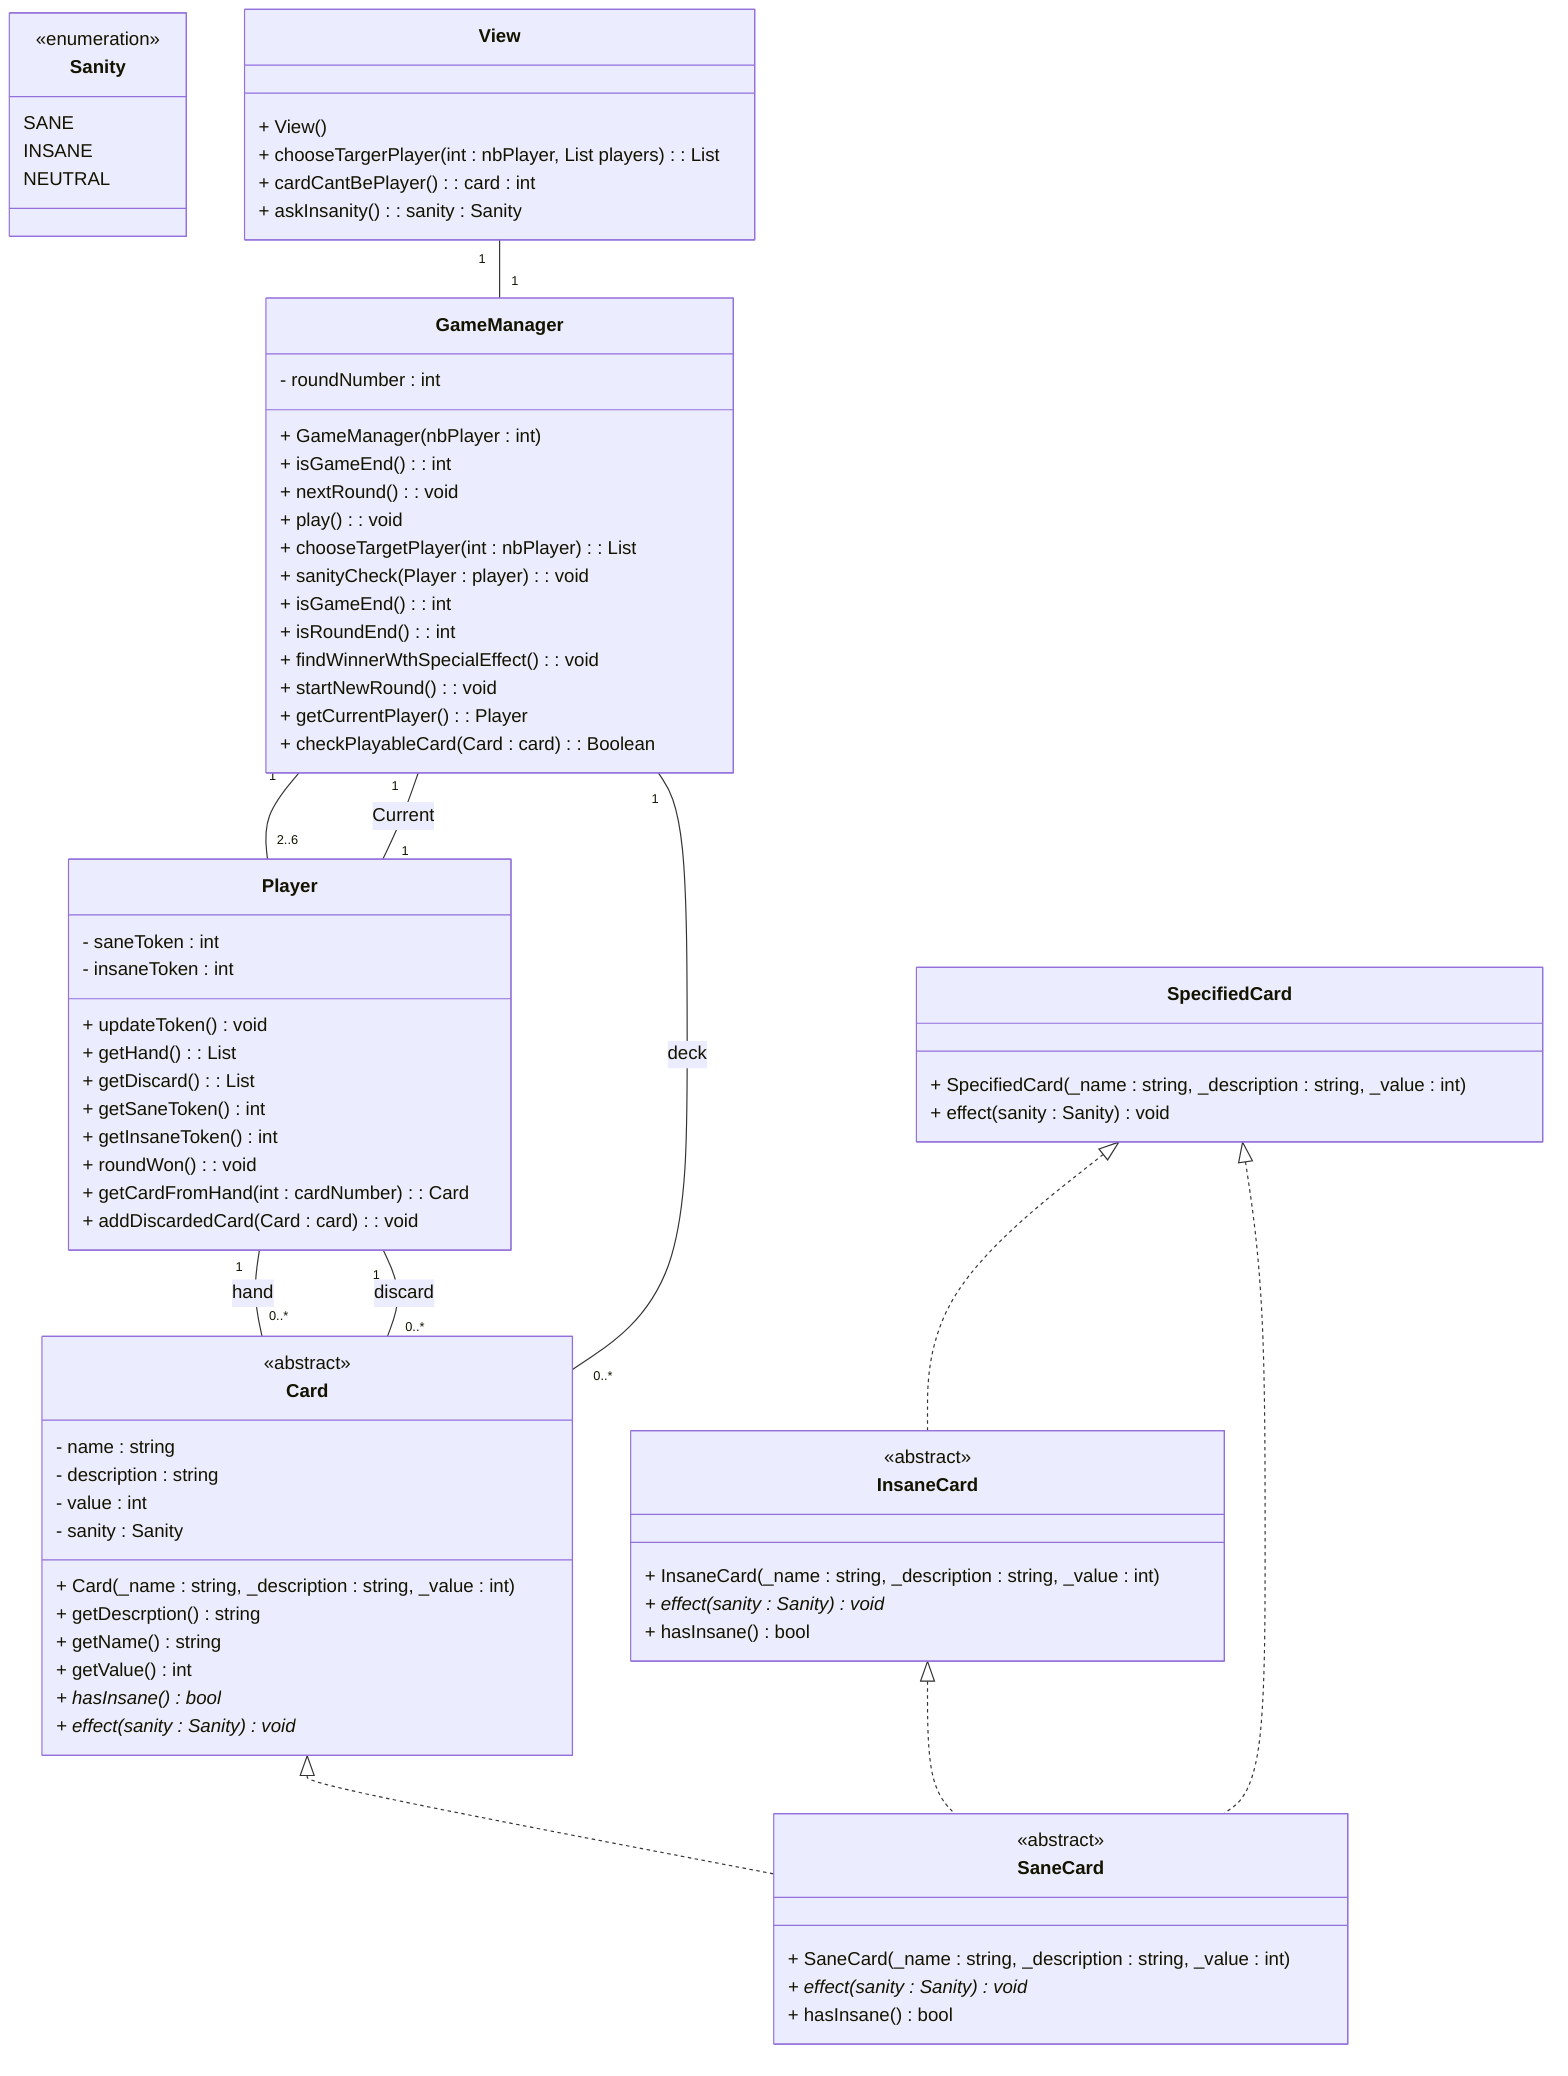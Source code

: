 classDiagram
    class Sanity {
    <<enumeration>>
        SANE
        INSANE
        NEUTRAL
    }

    class Card {
    <<abstract>>
        - name : string
        - description : string
        - value : int
        - sanity : Sanity

        + Card(_name : string, _description : string, _value : int)
        + getDescrption() string
        + getName() string
        + getValue() int
        + hasInsane()* bool
        + effect(sanity : Sanity)* void
    }

    class SaneCard {
    <<abstract>>
        + SaneCard(_name : string, _description : string, _value : int)
        + effect(sanity : Sanity)* void
        + hasInsane() bool
    }

    class InsaneCard {
    <<abstract>>
        + InsaneCard(_name : string, _description : string, _value : int)
        + effect(sanity : Sanity)* void
        + hasInsane() bool
    }

    class SpecifiedCard {
        + SpecifiedCard(_name : string, _description : string, _value : int)
        + effect(sanity : Sanity) void
    }

    class GameManager {
        - roundNumber : int

        + GameManager(nbPlayer : int)
        + isGameEnd() : int
        + nextRound() : void
        + play() : void
        + chooseTargetPlayer(int : nbPlayer) : List<Player>
        + sanityCheck(Player : player) : void
        + isGameEnd() : int
        + isRoundEnd() : int
        + findWinnerWthSpecialEffect() : void
        + startNewRound() : void
        + getCurrentPlayer() : Player
        + checkPlayableCard(Card : card) : Boolean 
    }

    class Player {
        - saneToken : int
        - insaneToken : int

        + updateToken() void
        + getHand() : List<Card>
        + getDiscard() : List<Card>
        + getSaneToken() int
        + getInsaneToken() int
        + roundWon() : void
        + getCardFromHand(int : cardNumber) : Card
        + addDiscardedCard(Card : card) : void
    }

    class View {
        + View()
        + chooseTargerPlayer(int : nbPlayer, List<Player> players) : List<Player>
        + cardCantBePlayer() : card : int
        + askInsanity() : sanity : Sanity
    }

    Card <|.. SaneCard
    InsaneCard <|.. SaneCard
    SpecifiedCard <|.. SaneCard
    SpecifiedCard <|.. InsaneCard
    Player "1" -- "0..*" Card : hand
    Player "1" -- "0..*" Card : discard
    GameManager "1" -- "0..*" Card : deck
    GameManager "1" -- "2..6" Player
    GameManager "1" -- "1" Player : Current
    View "1" -- "1" GameManager